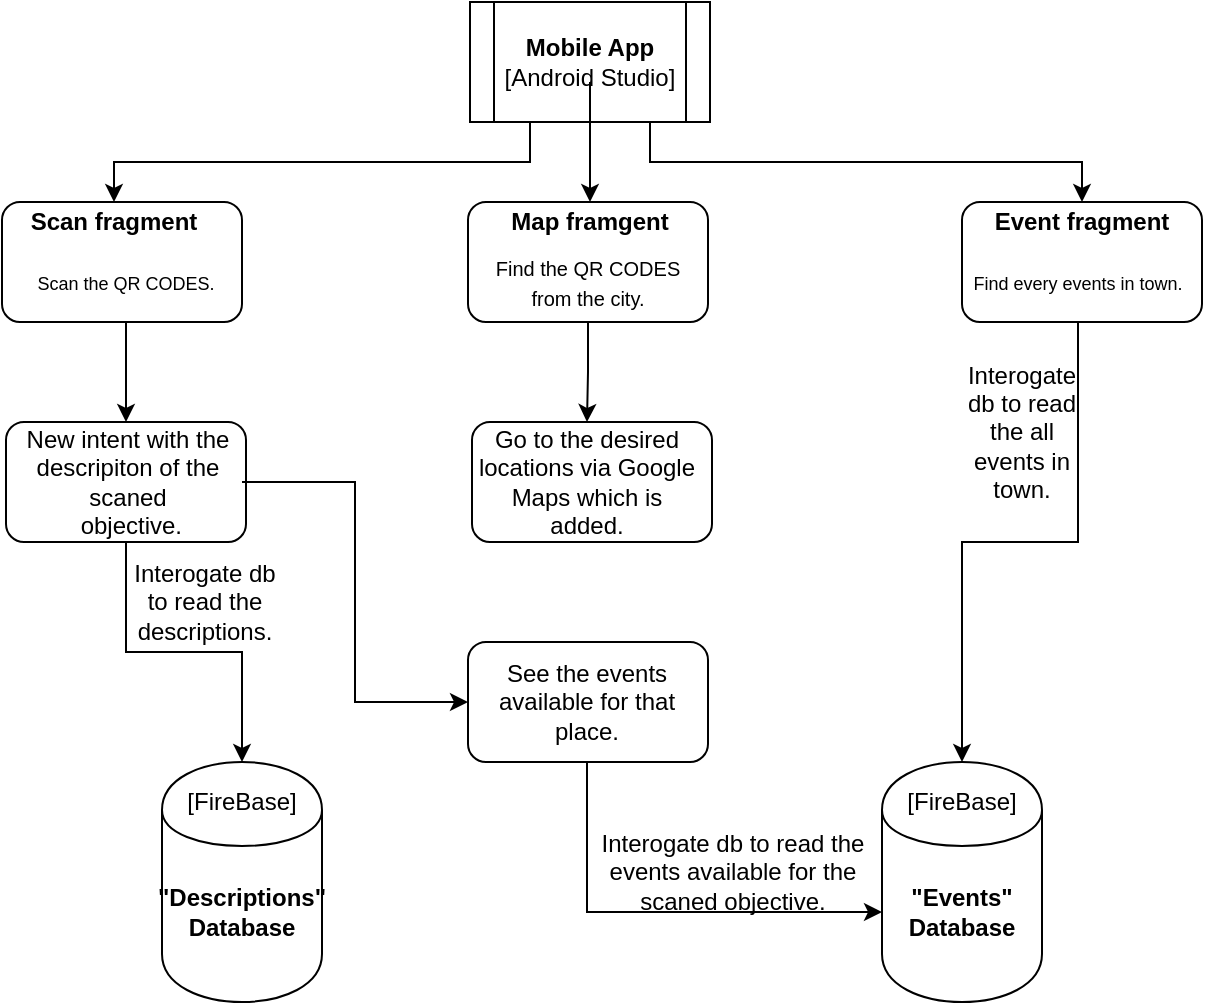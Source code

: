 <mxfile version="12.3.9" type="device" pages="1"><diagram id="wWRhEKMiQRYSQCwtMo1Z" name="Page-1"><mxGraphModel dx="1038" dy="531" grid="1" gridSize="10" guides="1" tooltips="1" connect="1" arrows="1" fold="1" page="1" pageScale="1" pageWidth="827" pageHeight="1169" math="0" shadow="0"><root><mxCell id="0"/><mxCell id="1" parent="0"/><mxCell id="6YKWXhMMm8l52pwrnzl--1" value="" style="shape=cylinder;whiteSpace=wrap;html=1;boundedLbl=1;backgroundOutline=1;" vertex="1" parent="1"><mxGeometry x="200" y="400" width="80" height="120" as="geometry"/></mxCell><mxCell id="6YKWXhMMm8l52pwrnzl--2" value="" style="shape=cylinder;whiteSpace=wrap;html=1;boundedLbl=1;backgroundOutline=1;" vertex="1" parent="1"><mxGeometry x="560" y="400" width="80" height="120" as="geometry"/></mxCell><mxCell id="6YKWXhMMm8l52pwrnzl--3" value="[FireBase]" style="text;html=1;strokeColor=none;fillColor=none;align=center;verticalAlign=middle;whiteSpace=wrap;rounded=0;" vertex="1" parent="1"><mxGeometry x="220" y="410" width="40" height="20" as="geometry"/></mxCell><mxCell id="6YKWXhMMm8l52pwrnzl--4" value="[FireBase]" style="text;html=1;strokeColor=none;fillColor=none;align=center;verticalAlign=middle;whiteSpace=wrap;rounded=0;" vertex="1" parent="1"><mxGeometry x="570" y="410" width="60" height="20" as="geometry"/></mxCell><mxCell id="6YKWXhMMm8l52pwrnzl--5" value="&lt;b&gt;&quot;Descriptions&quot; Database&lt;/b&gt;" style="text;html=1;strokeColor=none;fillColor=none;align=center;verticalAlign=middle;whiteSpace=wrap;rounded=0;" vertex="1" parent="1"><mxGeometry x="210" y="440" width="60" height="70" as="geometry"/></mxCell><mxCell id="6YKWXhMMm8l52pwrnzl--6" value="&lt;b&gt;&quot;Events&quot; Database&lt;/b&gt;" style="text;html=1;strokeColor=none;fillColor=none;align=center;verticalAlign=middle;whiteSpace=wrap;rounded=0;" vertex="1" parent="1"><mxGeometry x="560" y="440" width="80" height="70" as="geometry"/></mxCell><mxCell id="6YKWXhMMm8l52pwrnzl--15" style="edgeStyle=orthogonalEdgeStyle;rounded=0;orthogonalLoop=1;jettySize=auto;html=1;exitX=0.25;exitY=1;exitDx=0;exitDy=0;entryX=0.5;entryY=0;entryDx=0;entryDy=0;" edge="1" parent="1" source="6YKWXhMMm8l52pwrnzl--7" target="6YKWXhMMm8l52pwrnzl--10"><mxGeometry relative="1" as="geometry"/></mxCell><mxCell id="6YKWXhMMm8l52pwrnzl--17" style="edgeStyle=orthogonalEdgeStyle;rounded=0;orthogonalLoop=1;jettySize=auto;html=1;exitX=0.75;exitY=1;exitDx=0;exitDy=0;entryX=0.5;entryY=0;entryDx=0;entryDy=0;" edge="1" parent="1" source="6YKWXhMMm8l52pwrnzl--7" target="6YKWXhMMm8l52pwrnzl--14"><mxGeometry relative="1" as="geometry"/></mxCell><mxCell id="6YKWXhMMm8l52pwrnzl--7" value="" style="shape=process;whiteSpace=wrap;html=1;backgroundOutline=1;" vertex="1" parent="1"><mxGeometry x="354" y="20" width="120" height="60" as="geometry"/></mxCell><mxCell id="6YKWXhMMm8l52pwrnzl--16" value="" style="edgeStyle=orthogonalEdgeStyle;rounded=0;orthogonalLoop=1;jettySize=auto;html=1;" edge="1" parent="1" source="6YKWXhMMm8l52pwrnzl--8" target="6YKWXhMMm8l52pwrnzl--13"><mxGeometry relative="1" as="geometry"/></mxCell><mxCell id="6YKWXhMMm8l52pwrnzl--8" value="&lt;b&gt;Mobile App &lt;/b&gt;[Android Studio]" style="text;html=1;strokeColor=none;fillColor=none;align=center;verticalAlign=middle;whiteSpace=wrap;rounded=0;" vertex="1" parent="1"><mxGeometry x="369" y="40" width="90" height="20" as="geometry"/></mxCell><mxCell id="6YKWXhMMm8l52pwrnzl--9" value="" style="rounded=1;whiteSpace=wrap;html=1;" vertex="1" parent="1"><mxGeometry x="120" y="120" width="120" height="60" as="geometry"/></mxCell><mxCell id="6YKWXhMMm8l52pwrnzl--10" value="&lt;b&gt;Scan fragment&lt;/b&gt;" style="text;html=1;strokeColor=none;fillColor=none;align=center;verticalAlign=middle;whiteSpace=wrap;rounded=0;" vertex="1" parent="1"><mxGeometry x="126" y="120" width="100" height="20" as="geometry"/></mxCell><mxCell id="6YKWXhMMm8l52pwrnzl--11" value="" style="rounded=1;whiteSpace=wrap;html=1;" vertex="1" parent="1"><mxGeometry x="353" y="120" width="120" height="60" as="geometry"/></mxCell><mxCell id="6YKWXhMMm8l52pwrnzl--12" value="" style="rounded=1;whiteSpace=wrap;html=1;" vertex="1" parent="1"><mxGeometry x="600" y="120" width="120" height="60" as="geometry"/></mxCell><mxCell id="6YKWXhMMm8l52pwrnzl--13" value="&lt;b&gt;Map framgent&lt;/b&gt;" style="text;html=1;strokeColor=none;fillColor=none;align=center;verticalAlign=middle;whiteSpace=wrap;rounded=0;" vertex="1" parent="1"><mxGeometry x="368" y="120" width="92" height="20" as="geometry"/></mxCell><mxCell id="6YKWXhMMm8l52pwrnzl--14" value="&lt;b&gt;Event fragment&lt;/b&gt;" style="text;html=1;strokeColor=none;fillColor=none;align=center;verticalAlign=middle;whiteSpace=wrap;rounded=0;" vertex="1" parent="1"><mxGeometry x="610" y="120" width="100" height="20" as="geometry"/></mxCell><mxCell id="6YKWXhMMm8l52pwrnzl--23" value="" style="edgeStyle=orthogonalEdgeStyle;rounded=0;orthogonalLoop=1;jettySize=auto;html=1;" edge="1" parent="1" source="6YKWXhMMm8l52pwrnzl--19" target="6YKWXhMMm8l52pwrnzl--22"><mxGeometry relative="1" as="geometry"/></mxCell><mxCell id="6YKWXhMMm8l52pwrnzl--19" value="&lt;font style=&quot;font-size: 9px&quot;&gt;Scan the QR CODES.&lt;/font&gt;" style="text;html=1;strokeColor=none;fillColor=none;align=center;verticalAlign=middle;whiteSpace=wrap;rounded=0;" vertex="1" parent="1"><mxGeometry x="124" y="140" width="116" height="40" as="geometry"/></mxCell><mxCell id="6YKWXhMMm8l52pwrnzl--29" value="" style="edgeStyle=orthogonalEdgeStyle;rounded=0;orthogonalLoop=1;jettySize=auto;html=1;" edge="1" parent="1" source="6YKWXhMMm8l52pwrnzl--20" target="6YKWXhMMm8l52pwrnzl--28"><mxGeometry relative="1" as="geometry"/></mxCell><mxCell id="6YKWXhMMm8l52pwrnzl--20" value="&lt;font size=&quot;1&quot;&gt;Find the QR CODES from the city.&lt;/font&gt;" style="text;html=1;strokeColor=none;fillColor=none;align=center;verticalAlign=middle;whiteSpace=wrap;rounded=0;" vertex="1" parent="1"><mxGeometry x="355" y="140" width="116" height="40" as="geometry"/></mxCell><mxCell id="6YKWXhMMm8l52pwrnzl--35" style="edgeStyle=orthogonalEdgeStyle;rounded=0;orthogonalLoop=1;jettySize=auto;html=1;exitX=0.5;exitY=1;exitDx=0;exitDy=0;entryX=0.5;entryY=0;entryDx=0;entryDy=0;" edge="1" parent="1" source="6YKWXhMMm8l52pwrnzl--21" target="6YKWXhMMm8l52pwrnzl--2"><mxGeometry relative="1" as="geometry"/></mxCell><mxCell id="6YKWXhMMm8l52pwrnzl--21" value="&lt;font style=&quot;font-size: 9px&quot;&gt;Find every events in town.&lt;/font&gt;" style="text;html=1;strokeColor=none;fillColor=none;align=center;verticalAlign=middle;whiteSpace=wrap;rounded=0;" vertex="1" parent="1"><mxGeometry x="600" y="140" width="116" height="40" as="geometry"/></mxCell><mxCell id="6YKWXhMMm8l52pwrnzl--25" style="edgeStyle=orthogonalEdgeStyle;rounded=0;orthogonalLoop=1;jettySize=auto;html=1;exitX=0.5;exitY=1;exitDx=0;exitDy=0;entryX=0.5;entryY=0;entryDx=0;entryDy=0;" edge="1" parent="1" source="6YKWXhMMm8l52pwrnzl--22" target="6YKWXhMMm8l52pwrnzl--1"><mxGeometry relative="1" as="geometry"/></mxCell><mxCell id="6YKWXhMMm8l52pwrnzl--22" value="" style="rounded=1;whiteSpace=wrap;html=1;" vertex="1" parent="1"><mxGeometry x="122" y="230" width="120" height="60" as="geometry"/></mxCell><mxCell id="6YKWXhMMm8l52pwrnzl--31" style="edgeStyle=orthogonalEdgeStyle;rounded=0;orthogonalLoop=1;jettySize=auto;html=1;exitX=1;exitY=0.5;exitDx=0;exitDy=0;entryX=0;entryY=0.5;entryDx=0;entryDy=0;" edge="1" parent="1" source="6YKWXhMMm8l52pwrnzl--24" target="6YKWXhMMm8l52pwrnzl--30"><mxGeometry relative="1" as="geometry"/></mxCell><mxCell id="6YKWXhMMm8l52pwrnzl--24" value="New intent with the descripiton of the scaned&lt;br&gt;&amp;nbsp;objective." style="text;html=1;strokeColor=none;fillColor=none;align=center;verticalAlign=middle;whiteSpace=wrap;rounded=0;" vertex="1" parent="1"><mxGeometry x="126" y="240" width="114" height="40" as="geometry"/></mxCell><mxCell id="6YKWXhMMm8l52pwrnzl--26" value="Interogate db to read the descriptions." style="text;html=1;strokeColor=none;fillColor=none;align=center;verticalAlign=middle;whiteSpace=wrap;rounded=0;" vertex="1" parent="1"><mxGeometry x="183" y="300" width="77" height="40" as="geometry"/></mxCell><mxCell id="6YKWXhMMm8l52pwrnzl--27" value="" style="rounded=1;whiteSpace=wrap;html=1;" vertex="1" parent="1"><mxGeometry x="355" y="230" width="120" height="60" as="geometry"/></mxCell><mxCell id="6YKWXhMMm8l52pwrnzl--28" value="Go to the desired locations via Google Maps which is added." style="text;html=1;strokeColor=none;fillColor=none;align=center;verticalAlign=middle;whiteSpace=wrap;rounded=0;" vertex="1" parent="1"><mxGeometry x="355" y="230" width="115" height="60" as="geometry"/></mxCell><mxCell id="6YKWXhMMm8l52pwrnzl--30" value="" style="rounded=1;whiteSpace=wrap;html=1;" vertex="1" parent="1"><mxGeometry x="353" y="340" width="120" height="60" as="geometry"/></mxCell><mxCell id="6YKWXhMMm8l52pwrnzl--33" style="edgeStyle=orthogonalEdgeStyle;rounded=0;orthogonalLoop=1;jettySize=auto;html=1;exitX=0.5;exitY=1;exitDx=0;exitDy=0;entryX=0;entryY=0.5;entryDx=0;entryDy=0;" edge="1" parent="1" source="6YKWXhMMm8l52pwrnzl--32" target="6YKWXhMMm8l52pwrnzl--6"><mxGeometry relative="1" as="geometry"/></mxCell><mxCell id="6YKWXhMMm8l52pwrnzl--32" value="See the events available for that place." style="text;html=1;strokeColor=none;fillColor=none;align=center;verticalAlign=middle;whiteSpace=wrap;rounded=0;" vertex="1" parent="1"><mxGeometry x="355" y="340" width="115" height="60" as="geometry"/></mxCell><mxCell id="6YKWXhMMm8l52pwrnzl--34" value="Interogate db to read the events available for the scaned objective." style="text;html=1;strokeColor=none;fillColor=none;align=center;verticalAlign=middle;whiteSpace=wrap;rounded=0;" vertex="1" parent="1"><mxGeometry x="412.5" y="435" width="145" height="40" as="geometry"/></mxCell><mxCell id="6YKWXhMMm8l52pwrnzl--36" value="Interogate db to read the all events in town." style="text;html=1;strokeColor=none;fillColor=none;align=center;verticalAlign=middle;whiteSpace=wrap;rounded=0;" vertex="1" parent="1"><mxGeometry x="600" y="180" width="60" height="110" as="geometry"/></mxCell></root></mxGraphModel></diagram></mxfile>